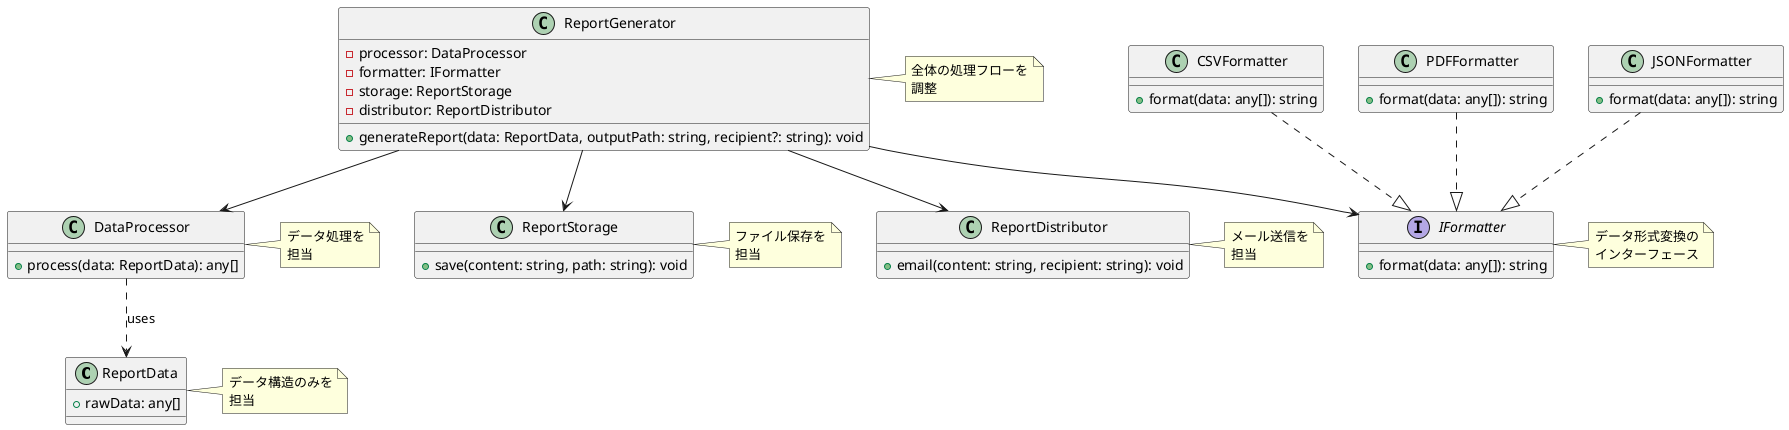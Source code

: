 @startuml GoodReport
class ReportData {
    + rawData: any[]
}

class DataProcessor {
    + process(data: ReportData): any[]
}

interface IFormatter {
    + format(data: any[]): string
}

class CSVFormatter {
    + format(data: any[]): string
}

class PDFFormatter {
    + format(data: any[]): string
}

class JSONFormatter {
    + format(data: any[]): string
}

class ReportStorage {
    + save(content: string, path: string): void
}

class ReportDistributor {
    + email(content: string, recipient: string): void
}

class ReportGenerator {
    - processor: DataProcessor
    - formatter: IFormatter
    - storage: ReportStorage
    - distributor: ReportDistributor
    + generateReport(data: ReportData, outputPath: string, recipient?: string): void
}

ReportGenerator --> DataProcessor
ReportGenerator --> IFormatter
ReportGenerator --> ReportStorage
ReportGenerator --> ReportDistributor
CSVFormatter ..|> IFormatter
PDFFormatter ..|> IFormatter
JSONFormatter ..|> IFormatter
DataProcessor ..> ReportData : uses

note right of ReportData
  データ構造のみを
  担当
end note

note right of DataProcessor
  データ処理を
  担当
end note

note right of IFormatter
  データ形式変換の
  インターフェース
end note

note right of ReportStorage
  ファイル保存を
  担当
end note

note right of ReportDistributor
  メール送信を
  担当
end note

note right of ReportGenerator
  全体の処理フローを
  調整
end note
@enduml